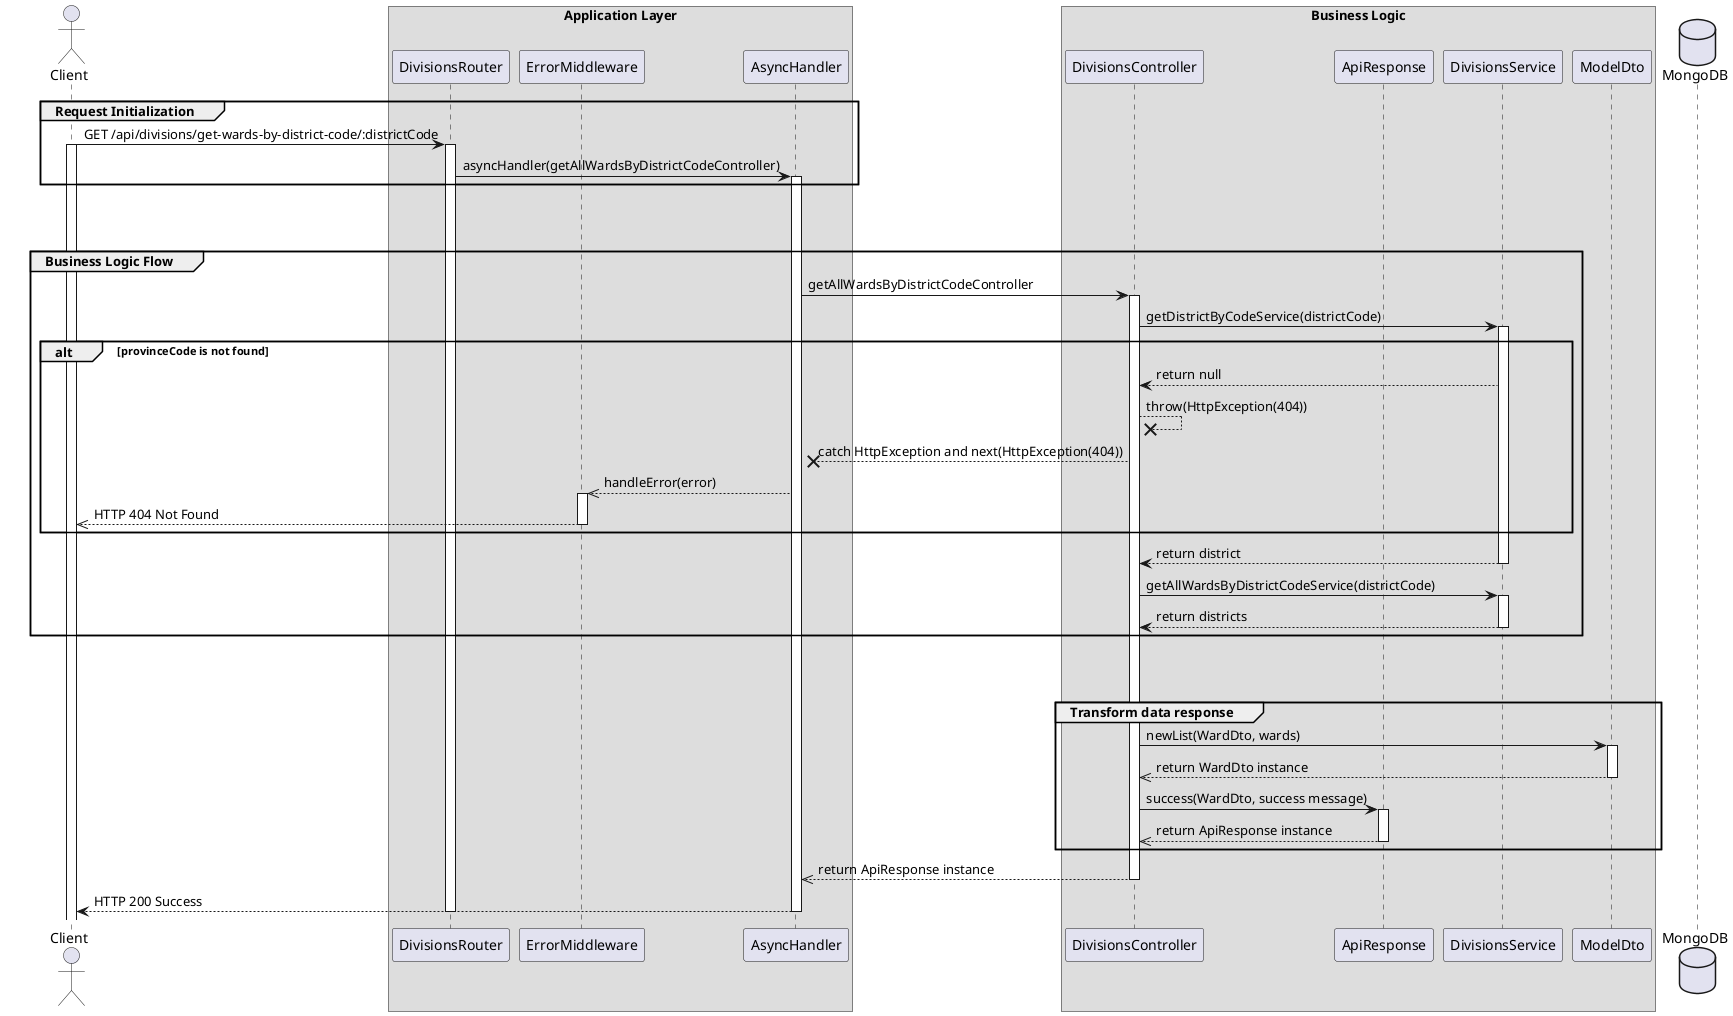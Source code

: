 @startuml View list Disctricts

actor Client

box "Application Layer"
participant DivisionsRouter 
participant ErrorMiddleware 
participant AsyncHandler 
end box


box "Business Logic"
participant DivisionsController
participant ApiResponse
participant DivisionsService 
participant ModelDto
end box

database MongoDB

' Step 1
group Request Initialization
    Client -> DivisionsRouter: GET /api/divisions/get-wards-by-district-code/:districtCode
    activate Client
    activate DivisionsRouter
    DivisionsRouter -> AsyncHandler: asyncHandler(getAllWardsByDistrictCodeController)
    activate AsyncHandler
end

break
break

' step 2
group Business Logic Flow
    AsyncHandler -> DivisionsController: getAllWardsByDistrictCodeController
    activate DivisionsController
    DivisionsController -> DivisionsService: getDistrictByCodeService(districtCode)
    activate DivisionsService
    alt provinceCode is not found
        DivisionsService --> DivisionsController: return null
        DivisionsController --x DivisionsController: throw(HttpException(404))
        DivisionsController --x AsyncHandler: catch HttpException and next(HttpException(404))
        AsyncHandler -->> ErrorMiddleware: handleError(error) 
        activate ErrorMiddleware
        ErrorMiddleware -->> Client: HTTP 404 Not Found
        deactivate ErrorMiddleware
    end
    DivisionsService --> DivisionsController: return district
    deactivate DivisionsService
    DivisionsController -> DivisionsService: getAllWardsByDistrictCodeService(districtCode)
    activate DivisionsService
    DivisionsService --> DivisionsController: return districts
    deactivate DivisionsService 

end
break
break

group Transform data response
    DivisionsController -> ModelDto: newList(WardDto, wards)
    activate ModelDto
    ModelDto -->> DivisionsController: return WardDto instance
    deactivate ModelDto

    DivisionsController -> ApiResponse: success(WardDto, success message)
    activate ApiResponse
    ApiResponse -->> DivisionsController: return ApiResponse instance
    deactivate ApiResponse 
end
DivisionsController -->> AsyncHandler: return ApiResponse instance
deactivate DivisionsController
AsyncHandler --> Client: HTTP 200 Success
deactivate AsyncHandler
deactivate DivisionsRouter



@enduml